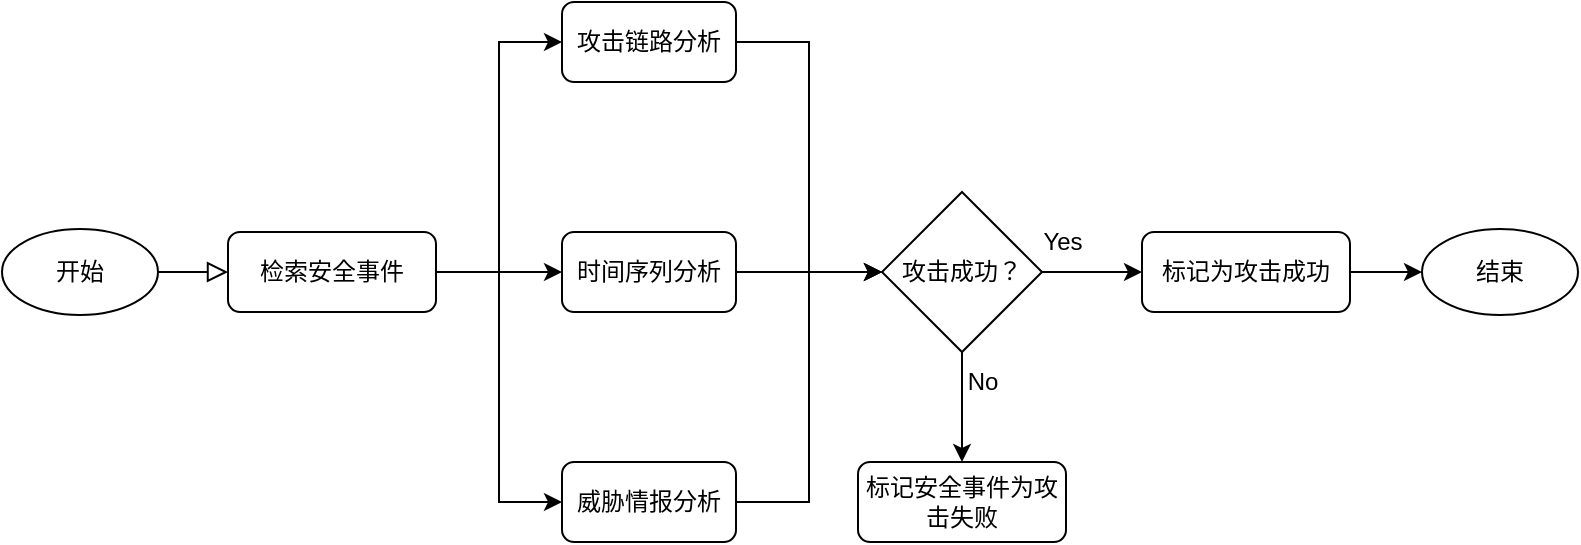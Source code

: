 <mxfile version="17.1.3" type="github">
  <diagram id="C5RBs43oDa-KdzZeNtuy" name="Page-1">
    <mxGraphModel dx="856" dy="1714" grid="1" gridSize="10" guides="1" tooltips="1" connect="1" arrows="1" fold="1" page="1" pageScale="1" pageWidth="827" pageHeight="1169" math="0" shadow="0">
      <root>
        <mxCell id="WIyWlLk6GJQsqaUBKTNV-0" />
        <mxCell id="WIyWlLk6GJQsqaUBKTNV-1" parent="WIyWlLk6GJQsqaUBKTNV-0" />
        <mxCell id="Nf2Usp9G2EIKr0mQx5S_-0" value="" style="edgeStyle=orthogonalEdgeStyle;shape=connector;rounded=0;orthogonalLoop=1;jettySize=auto;html=1;shadow=0;labelBackgroundColor=none;fontFamily=Helvetica;fontSize=11;fontColor=default;endArrow=block;endFill=0;endSize=8;strokeColor=default;strokeWidth=1;" edge="1" parent="WIyWlLk6GJQsqaUBKTNV-1" source="Nf2Usp9G2EIKr0mQx5S_-1" target="Nf2Usp9G2EIKr0mQx5S_-19">
          <mxGeometry relative="1" as="geometry" />
        </mxCell>
        <mxCell id="Nf2Usp9G2EIKr0mQx5S_-1" value="开始" style="ellipse;whiteSpace=wrap;html=1;" vertex="1" parent="WIyWlLk6GJQsqaUBKTNV-1">
          <mxGeometry x="120" y="83.5" width="78" height="43" as="geometry" />
        </mxCell>
        <mxCell id="Nf2Usp9G2EIKr0mQx5S_-33" value="" style="edgeStyle=orthogonalEdgeStyle;rounded=0;orthogonalLoop=1;jettySize=auto;html=1;" edge="1" parent="WIyWlLk6GJQsqaUBKTNV-1" source="Nf2Usp9G2EIKr0mQx5S_-19" target="Nf2Usp9G2EIKr0mQx5S_-31">
          <mxGeometry relative="1" as="geometry" />
        </mxCell>
        <mxCell id="Nf2Usp9G2EIKr0mQx5S_-19" value="检索安全事件" style="rounded=1;whiteSpace=wrap;html=1;fontSize=12;glass=0;strokeWidth=1;shadow=0;" vertex="1" parent="WIyWlLk6GJQsqaUBKTNV-1">
          <mxGeometry x="233" y="85" width="104" height="40" as="geometry" />
        </mxCell>
        <mxCell id="Nf2Usp9G2EIKr0mQx5S_-35" value="" style="edgeStyle=orthogonalEdgeStyle;rounded=0;orthogonalLoop=1;jettySize=auto;html=1;" edge="1" parent="WIyWlLk6GJQsqaUBKTNV-1" source="Nf2Usp9G2EIKr0mQx5S_-31" target="Nf2Usp9G2EIKr0mQx5S_-34">
          <mxGeometry relative="1" as="geometry" />
        </mxCell>
        <mxCell id="Nf2Usp9G2EIKr0mQx5S_-31" value="时间序列分析" style="rounded=1;whiteSpace=wrap;html=1;fontSize=12;glass=0;strokeWidth=1;shadow=0;" vertex="1" parent="WIyWlLk6GJQsqaUBKTNV-1">
          <mxGeometry x="400" y="85" width="87" height="40" as="geometry" />
        </mxCell>
        <mxCell id="Nf2Usp9G2EIKr0mQx5S_-41" style="edgeStyle=orthogonalEdgeStyle;rounded=0;orthogonalLoop=1;jettySize=auto;html=1;entryX=0;entryY=0.5;entryDx=0;entryDy=0;" edge="1" parent="WIyWlLk6GJQsqaUBKTNV-1" source="Nf2Usp9G2EIKr0mQx5S_-32" target="Nf2Usp9G2EIKr0mQx5S_-34">
          <mxGeometry relative="1" as="geometry" />
        </mxCell>
        <mxCell id="Nf2Usp9G2EIKr0mQx5S_-32" value="威胁情报分析" style="rounded=1;whiteSpace=wrap;html=1;fontSize=12;glass=0;strokeWidth=1;shadow=0;" vertex="1" parent="WIyWlLk6GJQsqaUBKTNV-1">
          <mxGeometry x="400" y="200" width="87" height="40" as="geometry" />
        </mxCell>
        <mxCell id="Nf2Usp9G2EIKr0mQx5S_-43" value="" style="edgeStyle=orthogonalEdgeStyle;rounded=0;orthogonalLoop=1;jettySize=auto;html=1;" edge="1" parent="WIyWlLk6GJQsqaUBKTNV-1" source="Nf2Usp9G2EIKr0mQx5S_-34" target="Nf2Usp9G2EIKr0mQx5S_-42">
          <mxGeometry relative="1" as="geometry" />
        </mxCell>
        <mxCell id="Nf2Usp9G2EIKr0mQx5S_-46" value="" style="edgeStyle=orthogonalEdgeStyle;rounded=0;orthogonalLoop=1;jettySize=auto;html=1;" edge="1" parent="WIyWlLk6GJQsqaUBKTNV-1" source="Nf2Usp9G2EIKr0mQx5S_-34" target="Nf2Usp9G2EIKr0mQx5S_-45">
          <mxGeometry relative="1" as="geometry" />
        </mxCell>
        <mxCell id="Nf2Usp9G2EIKr0mQx5S_-34" value="攻击成功？" style="rhombus;whiteSpace=wrap;html=1;" vertex="1" parent="WIyWlLk6GJQsqaUBKTNV-1">
          <mxGeometry x="560" y="65" width="80" height="80" as="geometry" />
        </mxCell>
        <mxCell id="Nf2Usp9G2EIKr0mQx5S_-40" style="edgeStyle=orthogonalEdgeStyle;rounded=0;orthogonalLoop=1;jettySize=auto;html=1;entryX=0;entryY=0.5;entryDx=0;entryDy=0;" edge="1" parent="WIyWlLk6GJQsqaUBKTNV-1" source="Nf2Usp9G2EIKr0mQx5S_-37" target="Nf2Usp9G2EIKr0mQx5S_-34">
          <mxGeometry relative="1" as="geometry" />
        </mxCell>
        <mxCell id="Nf2Usp9G2EIKr0mQx5S_-37" value="攻击链路分析" style="rounded=1;whiteSpace=wrap;html=1;fontSize=12;glass=0;strokeWidth=1;shadow=0;" vertex="1" parent="WIyWlLk6GJQsqaUBKTNV-1">
          <mxGeometry x="400" y="-30" width="87" height="40" as="geometry" />
        </mxCell>
        <mxCell id="Nf2Usp9G2EIKr0mQx5S_-38" value="" style="edgeStyle=orthogonalEdgeStyle;rounded=0;orthogonalLoop=1;jettySize=auto;html=1;entryX=0;entryY=0.5;entryDx=0;entryDy=0;exitX=1;exitY=0.5;exitDx=0;exitDy=0;" edge="1" parent="WIyWlLk6GJQsqaUBKTNV-1" source="Nf2Usp9G2EIKr0mQx5S_-19" target="Nf2Usp9G2EIKr0mQx5S_-37">
          <mxGeometry relative="1" as="geometry">
            <mxPoint x="380" y="115" as="sourcePoint" />
            <mxPoint x="410" y="115" as="targetPoint" />
          </mxGeometry>
        </mxCell>
        <mxCell id="Nf2Usp9G2EIKr0mQx5S_-39" value="" style="edgeStyle=orthogonalEdgeStyle;rounded=0;orthogonalLoop=1;jettySize=auto;html=1;exitX=1;exitY=0.5;exitDx=0;exitDy=0;entryX=0;entryY=0.5;entryDx=0;entryDy=0;" edge="1" parent="WIyWlLk6GJQsqaUBKTNV-1" source="Nf2Usp9G2EIKr0mQx5S_-19" target="Nf2Usp9G2EIKr0mQx5S_-32">
          <mxGeometry relative="1" as="geometry">
            <mxPoint x="390" y="125" as="sourcePoint" />
            <mxPoint x="420" y="125" as="targetPoint" />
          </mxGeometry>
        </mxCell>
        <mxCell id="Nf2Usp9G2EIKr0mQx5S_-50" value="" style="edgeStyle=orthogonalEdgeStyle;rounded=0;orthogonalLoop=1;jettySize=auto;html=1;" edge="1" parent="WIyWlLk6GJQsqaUBKTNV-1" source="Nf2Usp9G2EIKr0mQx5S_-42" target="Nf2Usp9G2EIKr0mQx5S_-49">
          <mxGeometry relative="1" as="geometry" />
        </mxCell>
        <mxCell id="Nf2Usp9G2EIKr0mQx5S_-42" value="标记为攻击成功" style="rounded=1;whiteSpace=wrap;html=1;fontSize=12;glass=0;strokeWidth=1;shadow=0;" vertex="1" parent="WIyWlLk6GJQsqaUBKTNV-1">
          <mxGeometry x="690" y="85" width="104" height="40" as="geometry" />
        </mxCell>
        <mxCell id="Nf2Usp9G2EIKr0mQx5S_-45" value="标记安全事件为攻击失败" style="rounded=1;whiteSpace=wrap;html=1;fontSize=12;glass=0;strokeWidth=1;shadow=0;" vertex="1" parent="WIyWlLk6GJQsqaUBKTNV-1">
          <mxGeometry x="548" y="200" width="104" height="40" as="geometry" />
        </mxCell>
        <mxCell id="Nf2Usp9G2EIKr0mQx5S_-47" value="Yes" style="text;html=1;align=center;verticalAlign=middle;resizable=0;points=[];autosize=1;strokeColor=none;fillColor=none;" vertex="1" parent="WIyWlLk6GJQsqaUBKTNV-1">
          <mxGeometry x="635" y="80" width="30" height="20" as="geometry" />
        </mxCell>
        <mxCell id="Nf2Usp9G2EIKr0mQx5S_-48" value="No" style="text;html=1;align=center;verticalAlign=middle;resizable=0;points=[];autosize=1;strokeColor=none;fillColor=none;" vertex="1" parent="WIyWlLk6GJQsqaUBKTNV-1">
          <mxGeometry x="595" y="150" width="30" height="20" as="geometry" />
        </mxCell>
        <mxCell id="Nf2Usp9G2EIKr0mQx5S_-49" value="结束" style="ellipse;whiteSpace=wrap;html=1;" vertex="1" parent="WIyWlLk6GJQsqaUBKTNV-1">
          <mxGeometry x="830" y="83.5" width="78" height="43" as="geometry" />
        </mxCell>
      </root>
    </mxGraphModel>
  </diagram>
</mxfile>
